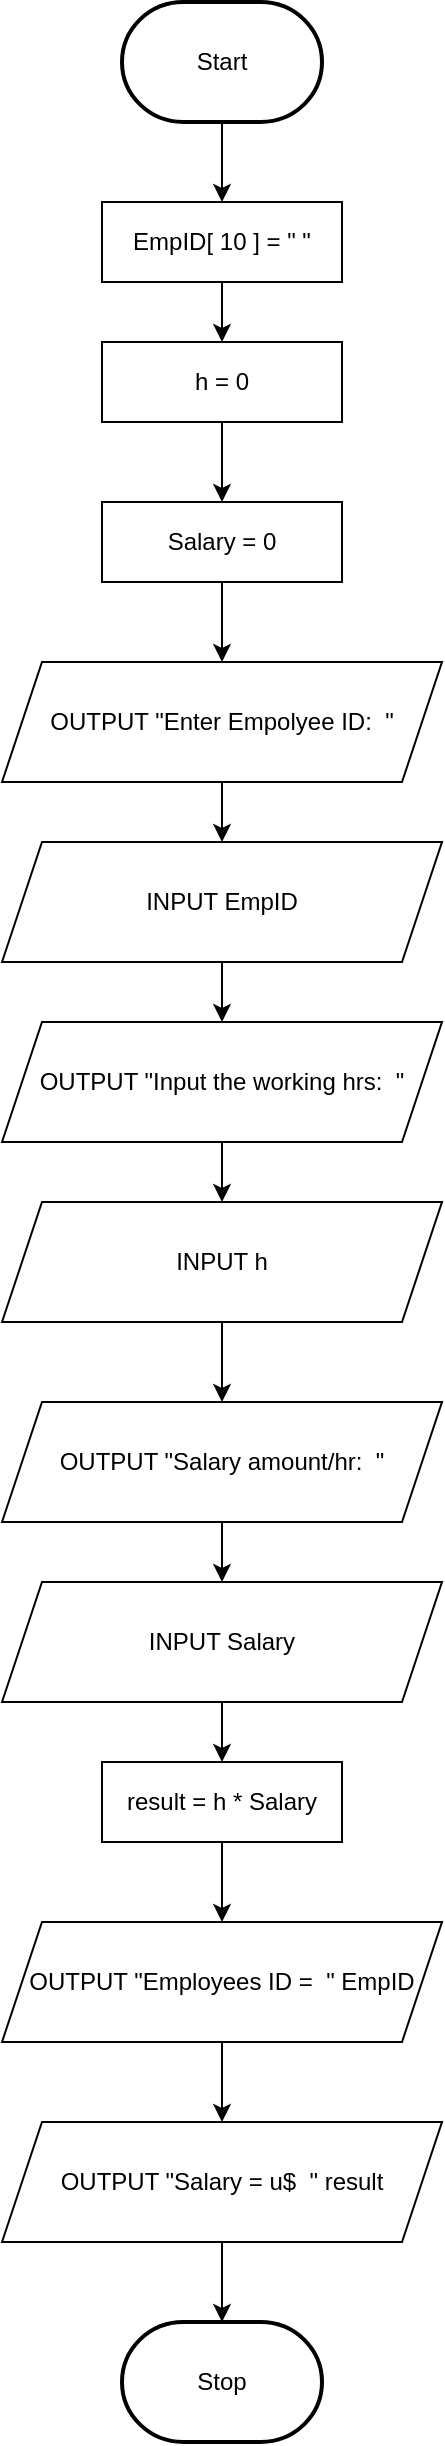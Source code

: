 <mxfile version="21.1.2" type="device">
  <diagram name="Page-1" id="wkvAEV2VOkvAx1Za621z">
    <mxGraphModel dx="1010" dy="474" grid="1" gridSize="10" guides="1" tooltips="1" connect="1" arrows="1" fold="1" page="1" pageScale="1" pageWidth="1700" pageHeight="1100" math="0" shadow="0">
      <root>
        <mxCell id="0" />
        <mxCell id="1" parent="0" />
        <mxCell id="gBqebv4hSWEGAnxxr3U4-6" style="edgeStyle=orthogonalEdgeStyle;rounded=0;orthogonalLoop=1;jettySize=auto;html=1;entryX=0.5;entryY=0;entryDx=0;entryDy=0;" edge="1" parent="1" source="gBqebv4hSWEGAnxxr3U4-1" target="gBqebv4hSWEGAnxxr3U4-3">
          <mxGeometry relative="1" as="geometry" />
        </mxCell>
        <mxCell id="gBqebv4hSWEGAnxxr3U4-1" value="Start" style="strokeWidth=2;html=1;shape=mxgraph.flowchart.terminator;whiteSpace=wrap;" vertex="1" parent="1">
          <mxGeometry x="190" y="70" width="100" height="60" as="geometry" />
        </mxCell>
        <mxCell id="gBqebv4hSWEGAnxxr3U4-2" value="Stop" style="strokeWidth=2;html=1;shape=mxgraph.flowchart.terminator;whiteSpace=wrap;" vertex="1" parent="1">
          <mxGeometry x="190" y="1230" width="100" height="60" as="geometry" />
        </mxCell>
        <mxCell id="gBqebv4hSWEGAnxxr3U4-7" style="edgeStyle=orthogonalEdgeStyle;rounded=0;orthogonalLoop=1;jettySize=auto;html=1;entryX=0.5;entryY=0;entryDx=0;entryDy=0;" edge="1" parent="1" source="gBqebv4hSWEGAnxxr3U4-3" target="gBqebv4hSWEGAnxxr3U4-4">
          <mxGeometry relative="1" as="geometry" />
        </mxCell>
        <mxCell id="gBqebv4hSWEGAnxxr3U4-3" value="EmpID[ 10 ] = &quot; &quot;" style="rounded=0;whiteSpace=wrap;html=1;" vertex="1" parent="1">
          <mxGeometry x="180" y="170" width="120" height="40" as="geometry" />
        </mxCell>
        <mxCell id="gBqebv4hSWEGAnxxr3U4-8" style="edgeStyle=orthogonalEdgeStyle;rounded=0;orthogonalLoop=1;jettySize=auto;html=1;entryX=0.5;entryY=0;entryDx=0;entryDy=0;" edge="1" parent="1" source="gBqebv4hSWEGAnxxr3U4-4" target="gBqebv4hSWEGAnxxr3U4-5">
          <mxGeometry relative="1" as="geometry" />
        </mxCell>
        <mxCell id="gBqebv4hSWEGAnxxr3U4-4" value="h = 0" style="rounded=0;whiteSpace=wrap;html=1;" vertex="1" parent="1">
          <mxGeometry x="180" y="240" width="120" height="40" as="geometry" />
        </mxCell>
        <mxCell id="gBqebv4hSWEGAnxxr3U4-10" style="edgeStyle=orthogonalEdgeStyle;rounded=0;orthogonalLoop=1;jettySize=auto;html=1;entryX=0.5;entryY=0;entryDx=0;entryDy=0;" edge="1" parent="1" source="gBqebv4hSWEGAnxxr3U4-5" target="gBqebv4hSWEGAnxxr3U4-9">
          <mxGeometry relative="1" as="geometry" />
        </mxCell>
        <mxCell id="gBqebv4hSWEGAnxxr3U4-5" value="Salary = 0" style="rounded=0;whiteSpace=wrap;html=1;" vertex="1" parent="1">
          <mxGeometry x="180" y="320" width="120" height="40" as="geometry" />
        </mxCell>
        <mxCell id="gBqebv4hSWEGAnxxr3U4-16" style="edgeStyle=orthogonalEdgeStyle;rounded=0;orthogonalLoop=1;jettySize=auto;html=1;entryX=0.5;entryY=0;entryDx=0;entryDy=0;" edge="1" parent="1" source="gBqebv4hSWEGAnxxr3U4-9" target="gBqebv4hSWEGAnxxr3U4-11">
          <mxGeometry relative="1" as="geometry" />
        </mxCell>
        <mxCell id="gBqebv4hSWEGAnxxr3U4-9" value="OUTPUT &quot;Enter Empolyee ID:&amp;nbsp; &quot;" style="shape=parallelogram;perimeter=parallelogramPerimeter;whiteSpace=wrap;html=1;fixedSize=1;" vertex="1" parent="1">
          <mxGeometry x="130" y="400" width="220" height="60" as="geometry" />
        </mxCell>
        <mxCell id="gBqebv4hSWEGAnxxr3U4-17" style="edgeStyle=orthogonalEdgeStyle;rounded=0;orthogonalLoop=1;jettySize=auto;html=1;entryX=0.5;entryY=0;entryDx=0;entryDy=0;" edge="1" parent="1" source="gBqebv4hSWEGAnxxr3U4-11" target="gBqebv4hSWEGAnxxr3U4-12">
          <mxGeometry relative="1" as="geometry" />
        </mxCell>
        <mxCell id="gBqebv4hSWEGAnxxr3U4-11" value="INPUT EmpID" style="shape=parallelogram;perimeter=parallelogramPerimeter;whiteSpace=wrap;html=1;fixedSize=1;" vertex="1" parent="1">
          <mxGeometry x="130" y="490" width="220" height="60" as="geometry" />
        </mxCell>
        <mxCell id="gBqebv4hSWEGAnxxr3U4-18" style="edgeStyle=orthogonalEdgeStyle;rounded=0;orthogonalLoop=1;jettySize=auto;html=1;entryX=0.5;entryY=0;entryDx=0;entryDy=0;" edge="1" parent="1" source="gBqebv4hSWEGAnxxr3U4-12" target="gBqebv4hSWEGAnxxr3U4-13">
          <mxGeometry relative="1" as="geometry" />
        </mxCell>
        <mxCell id="gBqebv4hSWEGAnxxr3U4-12" value="OUTPUT &quot;Input the working hrs:&amp;nbsp; &quot;" style="shape=parallelogram;perimeter=parallelogramPerimeter;whiteSpace=wrap;html=1;fixedSize=1;" vertex="1" parent="1">
          <mxGeometry x="130" y="580" width="220" height="60" as="geometry" />
        </mxCell>
        <mxCell id="gBqebv4hSWEGAnxxr3U4-19" style="edgeStyle=orthogonalEdgeStyle;rounded=0;orthogonalLoop=1;jettySize=auto;html=1;entryX=0.5;entryY=0;entryDx=0;entryDy=0;" edge="1" parent="1" source="gBqebv4hSWEGAnxxr3U4-13" target="gBqebv4hSWEGAnxxr3U4-14">
          <mxGeometry relative="1" as="geometry" />
        </mxCell>
        <mxCell id="gBqebv4hSWEGAnxxr3U4-13" value="INPUT h" style="shape=parallelogram;perimeter=parallelogramPerimeter;whiteSpace=wrap;html=1;fixedSize=1;" vertex="1" parent="1">
          <mxGeometry x="130" y="670" width="220" height="60" as="geometry" />
        </mxCell>
        <mxCell id="gBqebv4hSWEGAnxxr3U4-20" style="edgeStyle=orthogonalEdgeStyle;rounded=0;orthogonalLoop=1;jettySize=auto;html=1;entryX=0.5;entryY=0;entryDx=0;entryDy=0;" edge="1" parent="1" source="gBqebv4hSWEGAnxxr3U4-14" target="gBqebv4hSWEGAnxxr3U4-15">
          <mxGeometry relative="1" as="geometry" />
        </mxCell>
        <mxCell id="gBqebv4hSWEGAnxxr3U4-14" value="OUTPUT &quot;Salary amount/hr:&amp;nbsp; &quot;" style="shape=parallelogram;perimeter=parallelogramPerimeter;whiteSpace=wrap;html=1;fixedSize=1;" vertex="1" parent="1">
          <mxGeometry x="130" y="770" width="220" height="60" as="geometry" />
        </mxCell>
        <mxCell id="gBqebv4hSWEGAnxxr3U4-24" style="edgeStyle=orthogonalEdgeStyle;rounded=0;orthogonalLoop=1;jettySize=auto;html=1;entryX=0.5;entryY=0;entryDx=0;entryDy=0;" edge="1" parent="1" source="gBqebv4hSWEGAnxxr3U4-15" target="gBqebv4hSWEGAnxxr3U4-21">
          <mxGeometry relative="1" as="geometry" />
        </mxCell>
        <mxCell id="gBqebv4hSWEGAnxxr3U4-15" value="INPUT Salary" style="shape=parallelogram;perimeter=parallelogramPerimeter;whiteSpace=wrap;html=1;fixedSize=1;" vertex="1" parent="1">
          <mxGeometry x="130" y="860" width="220" height="60" as="geometry" />
        </mxCell>
        <mxCell id="gBqebv4hSWEGAnxxr3U4-25" style="edgeStyle=orthogonalEdgeStyle;rounded=0;orthogonalLoop=1;jettySize=auto;html=1;" edge="1" parent="1" source="gBqebv4hSWEGAnxxr3U4-21" target="gBqebv4hSWEGAnxxr3U4-22">
          <mxGeometry relative="1" as="geometry" />
        </mxCell>
        <mxCell id="gBqebv4hSWEGAnxxr3U4-21" value="result = h * Salary" style="rounded=0;whiteSpace=wrap;html=1;" vertex="1" parent="1">
          <mxGeometry x="180" y="950" width="120" height="40" as="geometry" />
        </mxCell>
        <mxCell id="gBqebv4hSWEGAnxxr3U4-26" style="edgeStyle=orthogonalEdgeStyle;rounded=0;orthogonalLoop=1;jettySize=auto;html=1;entryX=0.5;entryY=0;entryDx=0;entryDy=0;" edge="1" parent="1" source="gBqebv4hSWEGAnxxr3U4-22" target="gBqebv4hSWEGAnxxr3U4-23">
          <mxGeometry relative="1" as="geometry" />
        </mxCell>
        <mxCell id="gBqebv4hSWEGAnxxr3U4-22" value="OUTPUT &quot;Employees ID =&amp;nbsp; &quot; EmpID" style="shape=parallelogram;perimeter=parallelogramPerimeter;whiteSpace=wrap;html=1;fixedSize=1;" vertex="1" parent="1">
          <mxGeometry x="130" y="1030" width="220" height="60" as="geometry" />
        </mxCell>
        <mxCell id="gBqebv4hSWEGAnxxr3U4-27" style="edgeStyle=orthogonalEdgeStyle;rounded=0;orthogonalLoop=1;jettySize=auto;html=1;entryX=0.5;entryY=0;entryDx=0;entryDy=0;entryPerimeter=0;" edge="1" parent="1" source="gBqebv4hSWEGAnxxr3U4-23" target="gBqebv4hSWEGAnxxr3U4-2">
          <mxGeometry relative="1" as="geometry" />
        </mxCell>
        <mxCell id="gBqebv4hSWEGAnxxr3U4-23" value="OUTPUT &quot;Salary = u$&amp;nbsp; &quot; result" style="shape=parallelogram;perimeter=parallelogramPerimeter;whiteSpace=wrap;html=1;fixedSize=1;" vertex="1" parent="1">
          <mxGeometry x="130" y="1130" width="220" height="60" as="geometry" />
        </mxCell>
      </root>
    </mxGraphModel>
  </diagram>
</mxfile>
